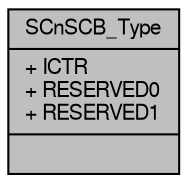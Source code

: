 digraph "SCnSCB_Type"
{
  edge [fontname="FreeSans",fontsize="10",labelfontname="FreeSans",labelfontsize="10"];
  node [fontname="FreeSans",fontsize="10",shape=record];
  Node1 [label="{SCnSCB_Type\n|+ ICTR\l+ RESERVED0\l+ RESERVED1\l|}",height=0.2,width=0.4,color="black", fillcolor="grey75", style="filled", fontcolor="black"];
}
